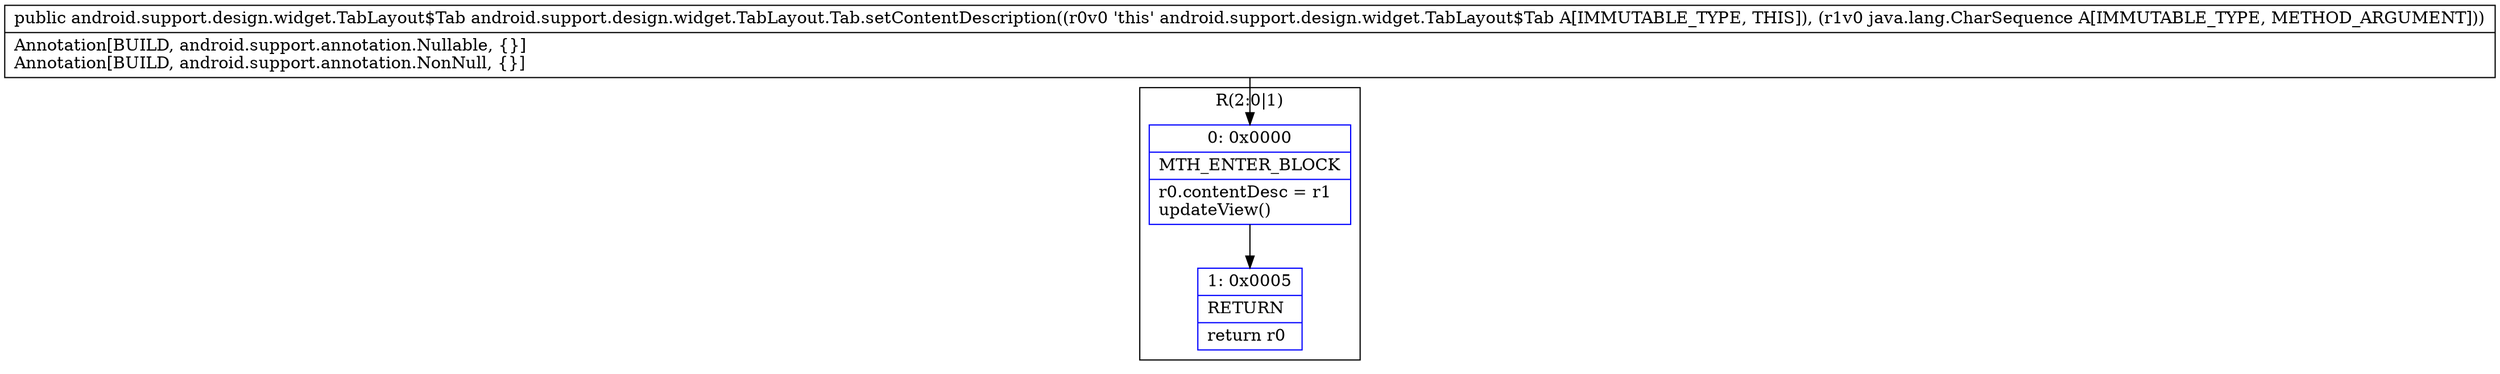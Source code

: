 digraph "CFG forandroid.support.design.widget.TabLayout.Tab.setContentDescription(Ljava\/lang\/CharSequence;)Landroid\/support\/design\/widget\/TabLayout$Tab;" {
subgraph cluster_Region_1199439973 {
label = "R(2:0|1)";
node [shape=record,color=blue];
Node_0 [shape=record,label="{0\:\ 0x0000|MTH_ENTER_BLOCK\l|r0.contentDesc = r1\lupdateView()\l}"];
Node_1 [shape=record,label="{1\:\ 0x0005|RETURN\l|return r0\l}"];
}
MethodNode[shape=record,label="{public android.support.design.widget.TabLayout$Tab android.support.design.widget.TabLayout.Tab.setContentDescription((r0v0 'this' android.support.design.widget.TabLayout$Tab A[IMMUTABLE_TYPE, THIS]), (r1v0 java.lang.CharSequence A[IMMUTABLE_TYPE, METHOD_ARGUMENT]))  | Annotation[BUILD, android.support.annotation.Nullable, \{\}]\lAnnotation[BUILD, android.support.annotation.NonNull, \{\}]\l}"];
MethodNode -> Node_0;
Node_0 -> Node_1;
}

